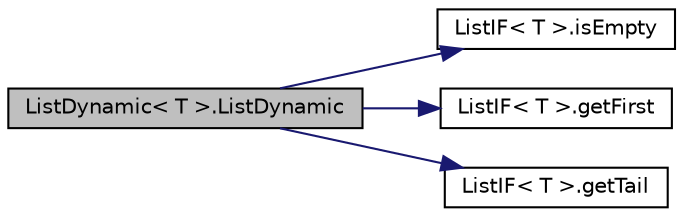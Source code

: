 digraph G
{
  edge [fontname="Helvetica",fontsize="10",labelfontname="Helvetica",labelfontsize="10"];
  node [fontname="Helvetica",fontsize="10",shape=record];
  rankdir="LR";
  Node1 [label="ListDynamic\< T \>.ListDynamic",height=0.2,width=0.4,color="black", fillcolor="grey75", style="filled" fontcolor="black"];
  Node1 -> Node2 [color="midnightblue",fontsize="10",style="solid",fontname="Helvetica"];
  Node2 [label="ListIF\< T \>.isEmpty",height=0.2,width=0.4,color="black", fillcolor="white", style="filled",URL="$d5/df7/interfaceListIF_3_01T_01_4.html#ad1eac6b3951e3b649b603a7954c6349f"];
  Node1 -> Node3 [color="midnightblue",fontsize="10",style="solid",fontname="Helvetica"];
  Node3 [label="ListIF\< T \>.getFirst",height=0.2,width=0.4,color="black", fillcolor="white", style="filled",URL="$d5/df7/interfaceListIF_3_01T_01_4.html#ad601dc974e7757228d84c29c8e156587"];
  Node1 -> Node4 [color="midnightblue",fontsize="10",style="solid",fontname="Helvetica"];
  Node4 [label="ListIF\< T \>.getTail",height=0.2,width=0.4,color="black", fillcolor="white", style="filled",URL="$d5/df7/interfaceListIF_3_01T_01_4.html#a22083214ef38879294b8998fb4573e55"];
}
